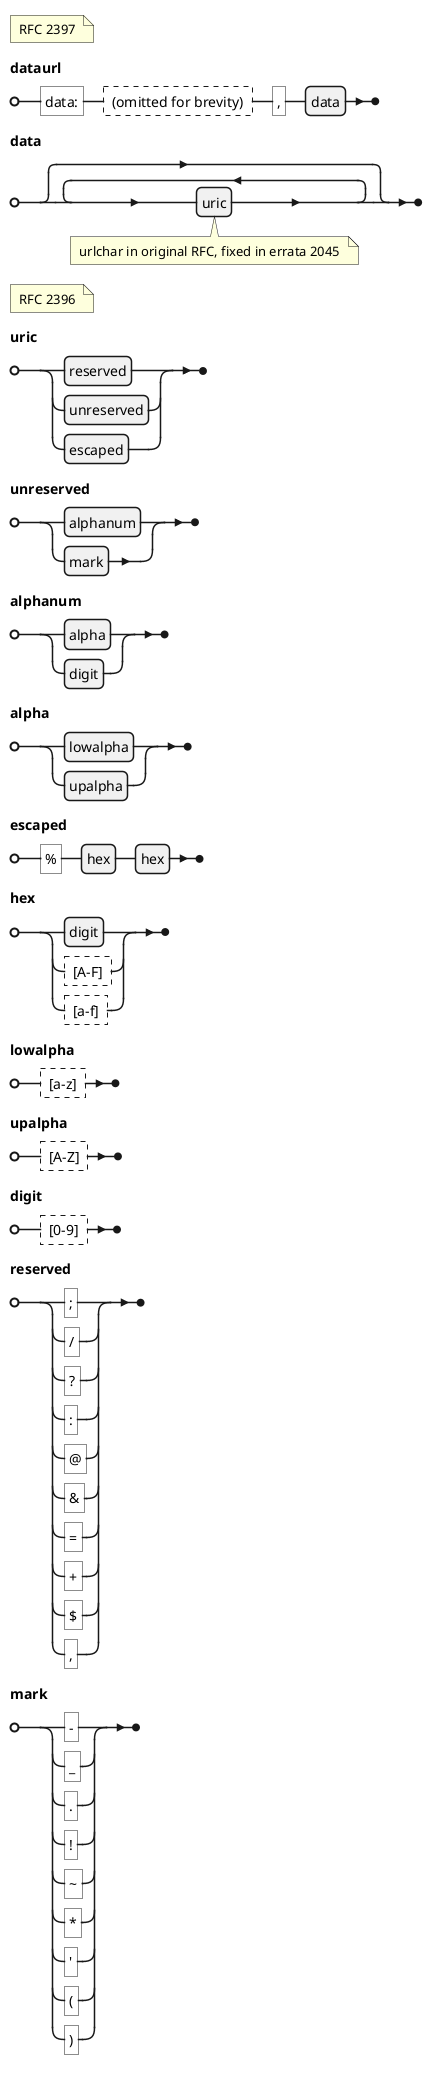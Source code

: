@startebnf uriSafe
(* RFC 2397 *)
dataurl = "data:", (? (omitted for brevity) ?), ",", data;
data = {uric (* urlchar in original RFC, fixed in errata 2045 *)};

(* RFC 2396 *)
uric = reserved | unreserved | escaped;
unreserved = alphanum | mark;
alphanum = alpha | digit;
alpha = lowalpha | upalpha;
escaped = "%", hex, hex;
hex = digit | ? [A-F] ? | ? [a-f] ?;
lowalpha = ? [a-z] ?;
upalpha = ? [A-Z] ?;
digit = ? [0-9] ?;
reserved = ";" | "/" | "?" | ":" | "@" | "&" | "=" | "+" | "$" | ",";
mark = "-" | "_" | "." | "!" | "~" | "*" | "'" | "(" | ")";
@endebnf
